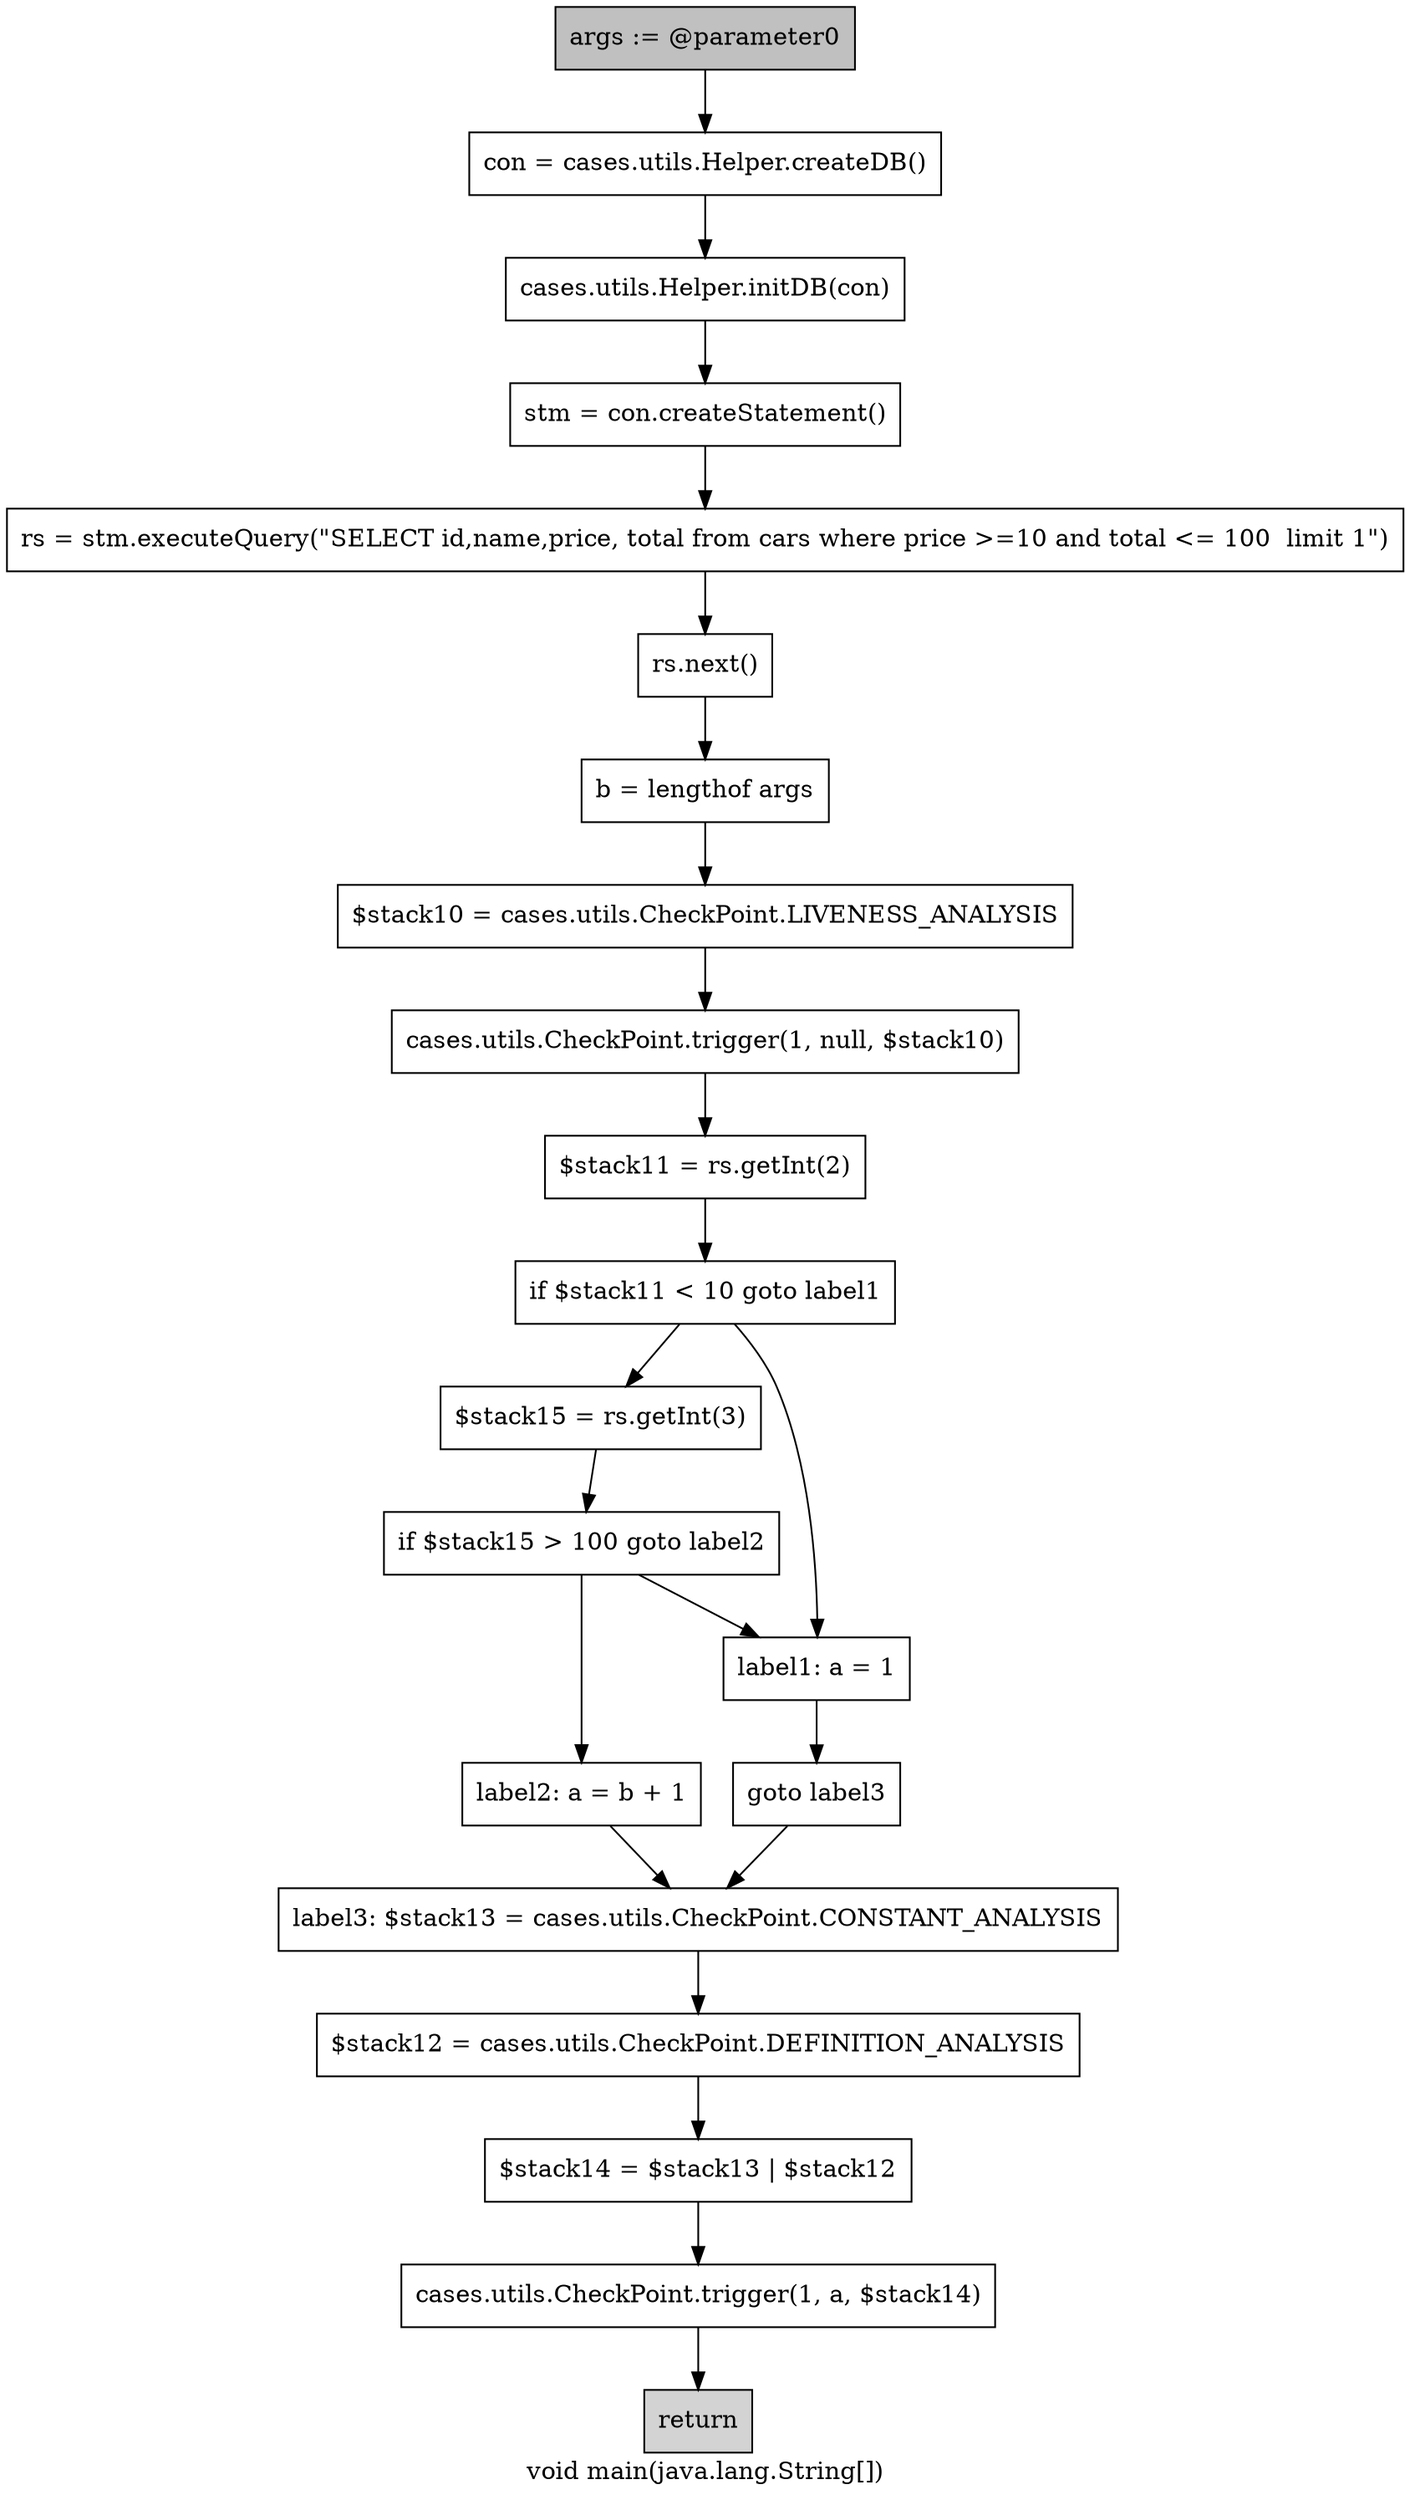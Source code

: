 digraph "void main(java.lang.String[])" {
    label="void main(java.lang.String[])";
    node [shape=box];
    "0" [style=filled,fillcolor=gray,label="args := @parameter0",];
    "1" [label="con = cases.utils.Helper.createDB()",];
    "0"->"1";
    "2" [label="cases.utils.Helper.initDB(con)",];
    "1"->"2";
    "3" [label="stm = con.createStatement()",];
    "2"->"3";
    "4" [label="rs = stm.executeQuery(\"SELECT id,name,price, total from cars where price >=10 and total <= 100  limit 1\")",];
    "3"->"4";
    "5" [label="rs.next()",];
    "4"->"5";
    "6" [label="b = lengthof args",];
    "5"->"6";
    "7" [label="$stack10 = cases.utils.CheckPoint.LIVENESS_ANALYSIS",];
    "6"->"7";
    "8" [label="cases.utils.CheckPoint.trigger(1, null, $stack10)",];
    "7"->"8";
    "9" [label="$stack11 = rs.getInt(2)",];
    "8"->"9";
    "10" [label="if $stack11 < 10 goto label1",];
    "9"->"10";
    "11" [label="$stack15 = rs.getInt(3)",];
    "10"->"11";
    "13" [label="label1: a = 1",];
    "10"->"13";
    "12" [label="if $stack15 > 100 goto label2",];
    "11"->"12";
    "12"->"13";
    "15" [label="label2: a = b + 1",];
    "12"->"15";
    "14" [label="goto label3",];
    "13"->"14";
    "16" [label="label3: $stack13 = cases.utils.CheckPoint.CONSTANT_ANALYSIS",];
    "14"->"16";
    "15"->"16";
    "17" [label="$stack12 = cases.utils.CheckPoint.DEFINITION_ANALYSIS",];
    "16"->"17";
    "18" [label="$stack14 = $stack13 | $stack12",];
    "17"->"18";
    "19" [label="cases.utils.CheckPoint.trigger(1, a, $stack14)",];
    "18"->"19";
    "20" [style=filled,fillcolor=lightgray,label="return",];
    "19"->"20";
}
